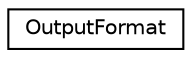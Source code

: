 digraph "Graphical Class Hierarchy"
{
 // INTERACTIVE_SVG=YES
  edge [fontname="Helvetica",fontsize="10",labelfontname="Helvetica",labelfontsize="10"];
  node [fontname="Helvetica",fontsize="10",shape=record];
  rankdir="LR";
  Node1 [label="OutputFormat",height=0.2,width=0.4,color="black", fillcolor="white", style="filled",URL="$class_sabberworm_1_1_c_s_s_1_1_output_format.html"];
}

